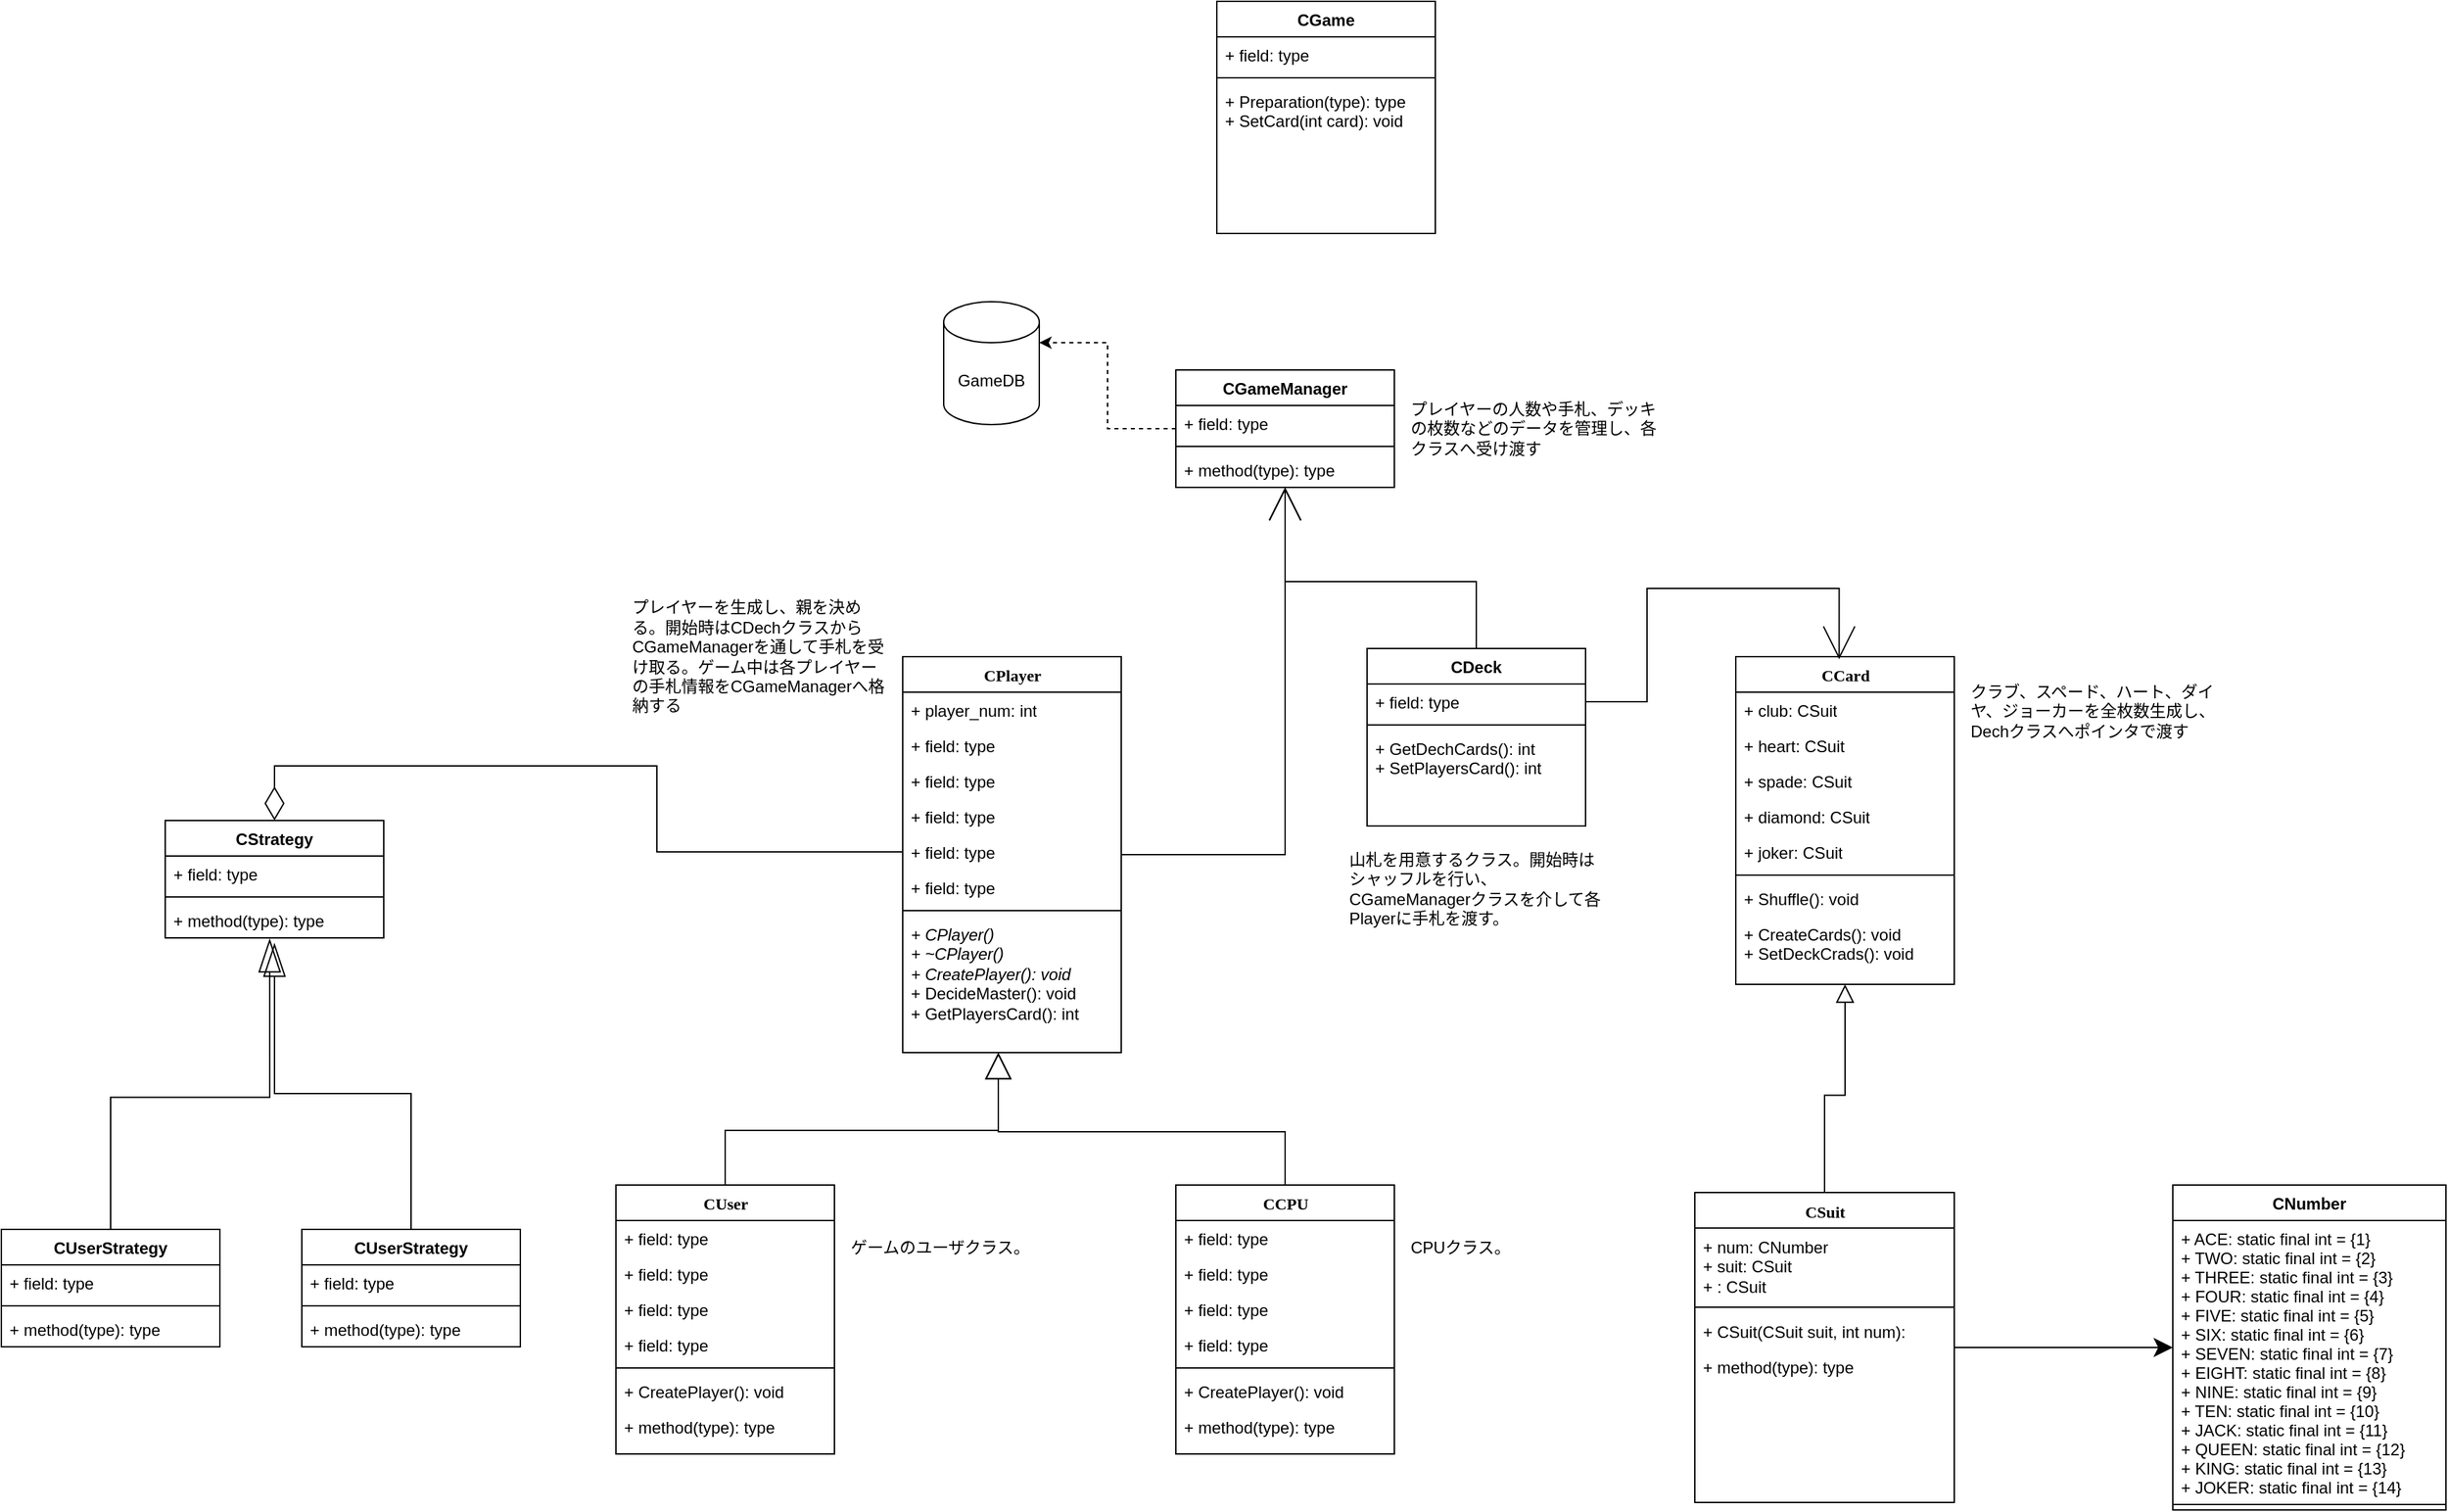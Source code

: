 <mxfile version="14.4.3" type="github">
  <diagram name="AllClass" id="9f46799a-70d6-7492-0946-bef42562c5a5">
    <mxGraphModel dx="1730" dy="913" grid="1" gridSize="10" guides="1" tooltips="1" connect="1" arrows="1" fold="1" page="1" pageScale="1" pageWidth="1100" pageHeight="850" background="#ffffff" math="0" shadow="0">
      <root>
        <mxCell id="0" />
        <mxCell id="1" parent="0" />
        <mxCell id="78961159f06e98e8-17" value="CCard&lt;br&gt;" style="swimlane;html=1;fontStyle=1;align=center;verticalAlign=top;childLayout=stackLayout;horizontal=1;startSize=26;horizontalStack=0;resizeParent=1;resizeLast=0;collapsible=1;marginBottom=0;swimlaneFillColor=#ffffff;rounded=0;shadow=0;comic=0;labelBackgroundColor=none;strokeWidth=1;fillColor=none;fontFamily=Verdana;fontSize=12" parent="1" vertex="1">
          <mxGeometry x="1290" y="810" width="160" height="240" as="geometry" />
        </mxCell>
        <mxCell id="78961159f06e98e8-21" value="+ club: CSuit" style="text;html=1;strokeColor=none;fillColor=none;align=left;verticalAlign=top;spacingLeft=4;spacingRight=4;whiteSpace=wrap;overflow=hidden;rotatable=0;points=[[0,0.5],[1,0.5]];portConstraint=eastwest;" parent="78961159f06e98e8-17" vertex="1">
          <mxGeometry y="26" width="160" height="26" as="geometry" />
        </mxCell>
        <mxCell id="78961159f06e98e8-23" value="+ heart: CSuit" style="text;html=1;strokeColor=none;fillColor=none;align=left;verticalAlign=top;spacingLeft=4;spacingRight=4;whiteSpace=wrap;overflow=hidden;rotatable=0;points=[[0,0.5],[1,0.5]];portConstraint=eastwest;" parent="78961159f06e98e8-17" vertex="1">
          <mxGeometry y="52" width="160" height="26" as="geometry" />
        </mxCell>
        <mxCell id="78961159f06e98e8-25" value="+ spade: CSuit" style="text;html=1;align=left;verticalAlign=top;spacingLeft=4;spacingRight=4;whiteSpace=wrap;overflow=hidden;rotatable=0;points=[[0,0.5],[1,0.5]];portConstraint=eastwest;" parent="78961159f06e98e8-17" vertex="1">
          <mxGeometry y="78" width="160" height="26" as="geometry" />
        </mxCell>
        <mxCell id="78961159f06e98e8-26" value="+ diamond: CSuit" style="text;html=1;strokeColor=none;fillColor=none;align=left;verticalAlign=top;spacingLeft=4;spacingRight=4;whiteSpace=wrap;overflow=hidden;rotatable=0;points=[[0,0.5],[1,0.5]];portConstraint=eastwest;" parent="78961159f06e98e8-17" vertex="1">
          <mxGeometry y="104" width="160" height="26" as="geometry" />
        </mxCell>
        <mxCell id="78961159f06e98e8-24" value="+ joker: CSuit" style="text;html=1;strokeColor=none;fillColor=none;align=left;verticalAlign=top;spacingLeft=4;spacingRight=4;whiteSpace=wrap;overflow=hidden;rotatable=0;points=[[0,0.5],[1,0.5]];portConstraint=eastwest;" parent="78961159f06e98e8-17" vertex="1">
          <mxGeometry y="130" width="160" height="26" as="geometry" />
        </mxCell>
        <mxCell id="78961159f06e98e8-19" value="" style="line;html=1;strokeWidth=1;fillColor=none;align=left;verticalAlign=middle;spacingTop=-1;spacingLeft=3;spacingRight=3;rotatable=0;labelPosition=right;points=[];portConstraint=eastwest;" parent="78961159f06e98e8-17" vertex="1">
          <mxGeometry y="156" width="160" height="8" as="geometry" />
        </mxCell>
        <mxCell id="78961159f06e98e8-20" value="+ Shuffle(): void" style="text;html=1;strokeColor=none;fillColor=none;align=left;verticalAlign=top;spacingLeft=4;spacingRight=4;whiteSpace=wrap;overflow=hidden;rotatable=0;points=[[0,0.5],[1,0.5]];portConstraint=eastwest;" parent="78961159f06e98e8-17" vertex="1">
          <mxGeometry y="164" width="160" height="26" as="geometry" />
        </mxCell>
        <mxCell id="78961159f06e98e8-27" value="+ CreateCards(): void&lt;br&gt;+ SetDeckCrads(): void" style="text;html=1;strokeColor=none;fillColor=none;align=left;verticalAlign=top;spacingLeft=4;spacingRight=4;whiteSpace=wrap;overflow=hidden;rotatable=0;points=[[0,0.5],[1,0.5]];portConstraint=eastwest;" parent="78961159f06e98e8-17" vertex="1">
          <mxGeometry y="190" width="160" height="50" as="geometry" />
        </mxCell>
        <mxCell id="YZW-pmqwPAGDs8jMOxuk-102" style="edgeStyle=orthogonalEdgeStyle;rounded=0;orthogonalLoop=1;jettySize=auto;html=1;startSize=6;endArrow=open;endFill=0;endSize=22;strokeWidth=1;" parent="1" source="78961159f06e98e8-30" target="YZW-pmqwPAGDs8jMOxuk-97" edge="1">
          <mxGeometry relative="1" as="geometry" />
        </mxCell>
        <mxCell id="78961159f06e98e8-30" value="CPlayer" style="swimlane;html=1;fontStyle=1;align=center;verticalAlign=top;childLayout=stackLayout;horizontal=1;startSize=26;horizontalStack=0;resizeParent=1;resizeLast=0;collapsible=1;marginBottom=0;swimlaneFillColor=#ffffff;rounded=0;shadow=0;comic=0;labelBackgroundColor=none;strokeWidth=1;fillColor=none;fontFamily=Verdana;fontSize=12" parent="1" vertex="1">
          <mxGeometry x="680" y="810" width="160" height="290" as="geometry" />
        </mxCell>
        <mxCell id="78961159f06e98e8-31" value="+ player_num: int" style="text;html=1;strokeColor=none;fillColor=none;align=left;verticalAlign=top;spacingLeft=4;spacingRight=4;whiteSpace=wrap;overflow=hidden;rotatable=0;points=[[0,0.5],[1,0.5]];portConstraint=eastwest;" parent="78961159f06e98e8-30" vertex="1">
          <mxGeometry y="26" width="160" height="26" as="geometry" />
        </mxCell>
        <mxCell id="78961159f06e98e8-32" value="+ field: type" style="text;html=1;strokeColor=none;fillColor=none;align=left;verticalAlign=top;spacingLeft=4;spacingRight=4;whiteSpace=wrap;overflow=hidden;rotatable=0;points=[[0,0.5],[1,0.5]];portConstraint=eastwest;" parent="78961159f06e98e8-30" vertex="1">
          <mxGeometry y="52" width="160" height="26" as="geometry" />
        </mxCell>
        <mxCell id="78961159f06e98e8-33" value="+ field: type" style="text;html=1;strokeColor=none;fillColor=none;align=left;verticalAlign=top;spacingLeft=4;spacingRight=4;whiteSpace=wrap;overflow=hidden;rotatable=0;points=[[0,0.5],[1,0.5]];portConstraint=eastwest;" parent="78961159f06e98e8-30" vertex="1">
          <mxGeometry y="78" width="160" height="26" as="geometry" />
        </mxCell>
        <mxCell id="78961159f06e98e8-34" value="+ field: type" style="text;html=1;strokeColor=none;fillColor=none;align=left;verticalAlign=top;spacingLeft=4;spacingRight=4;whiteSpace=wrap;overflow=hidden;rotatable=0;points=[[0,0.5],[1,0.5]];portConstraint=eastwest;" parent="78961159f06e98e8-30" vertex="1">
          <mxGeometry y="104" width="160" height="26" as="geometry" />
        </mxCell>
        <mxCell id="78961159f06e98e8-36" value="+ field: type" style="text;html=1;strokeColor=none;fillColor=none;align=left;verticalAlign=top;spacingLeft=4;spacingRight=4;whiteSpace=wrap;overflow=hidden;rotatable=0;points=[[0,0.5],[1,0.5]];portConstraint=eastwest;" parent="78961159f06e98e8-30" vertex="1">
          <mxGeometry y="130" width="160" height="26" as="geometry" />
        </mxCell>
        <mxCell id="78961159f06e98e8-37" value="+ field: type" style="text;html=1;strokeColor=none;fillColor=none;align=left;verticalAlign=top;spacingLeft=4;spacingRight=4;whiteSpace=wrap;overflow=hidden;rotatable=0;points=[[0,0.5],[1,0.5]];portConstraint=eastwest;" parent="78961159f06e98e8-30" vertex="1">
          <mxGeometry y="156" width="160" height="26" as="geometry" />
        </mxCell>
        <mxCell id="78961159f06e98e8-38" value="" style="line;html=1;strokeWidth=1;fillColor=none;align=left;verticalAlign=middle;spacingTop=-1;spacingLeft=3;spacingRight=3;rotatable=0;labelPosition=right;points=[];portConstraint=eastwest;" parent="78961159f06e98e8-30" vertex="1">
          <mxGeometry y="182" width="160" height="8" as="geometry" />
        </mxCell>
        <mxCell id="78961159f06e98e8-42" value="&lt;span style=&quot;font-style: italic&quot;&gt;+ CPlayer()&lt;/span&gt;&lt;span style=&quot;font-style: italic&quot;&gt;&lt;br&gt;+ ~CPlayer()&lt;/span&gt;&lt;span style=&quot;font-style: italic&quot;&gt;&lt;br&gt;+ CreatePlayer(): void&lt;br&gt;&lt;/span&gt;+ DecideMaster(): void&lt;br&gt;+ GetPlayersCard(): int&lt;span style=&quot;font-style: italic&quot;&gt;&lt;br&gt;&lt;/span&gt;" style="text;html=1;strokeColor=none;fillColor=none;align=left;verticalAlign=top;spacingLeft=4;spacingRight=4;whiteSpace=wrap;overflow=hidden;rotatable=0;points=[[0,0.5],[1,0.5]];portConstraint=eastwest;" parent="78961159f06e98e8-30" vertex="1">
          <mxGeometry y="190" width="160" height="100" as="geometry" />
        </mxCell>
        <mxCell id="ux7T3qFOxHRfZieDarxS-9" style="edgeStyle=orthogonalEdgeStyle;rounded=0;orthogonalLoop=1;jettySize=auto;html=1;endArrow=block;endFill=0;strokeWidth=1;endSize=17;exitX=0.5;exitY=0;exitDx=0;exitDy=0;" parent="1" source="78961159f06e98e8-43" target="78961159f06e98e8-30" edge="1">
          <mxGeometry relative="1" as="geometry">
            <mxPoint x="750" y="1117" as="targetPoint" />
            <Array as="points">
              <mxPoint x="550" y="1157" />
              <mxPoint x="750" y="1157" />
            </Array>
          </mxGeometry>
        </mxCell>
        <mxCell id="78961159f06e98e8-43" value="CUser" style="swimlane;html=1;fontStyle=1;align=center;verticalAlign=top;childLayout=stackLayout;horizontal=1;startSize=26;horizontalStack=0;resizeParent=1;resizeLast=0;collapsible=1;marginBottom=0;swimlaneFillColor=#ffffff;rounded=0;shadow=0;comic=0;labelBackgroundColor=none;strokeWidth=1;fillColor=none;fontFamily=Verdana;fontSize=12" parent="1" vertex="1">
          <mxGeometry x="470" y="1197" width="160" height="197" as="geometry" />
        </mxCell>
        <mxCell id="78961159f06e98e8-44" value="+ field: type" style="text;html=1;strokeColor=none;fillColor=none;align=left;verticalAlign=top;spacingLeft=4;spacingRight=4;whiteSpace=wrap;overflow=hidden;rotatable=0;points=[[0,0.5],[1,0.5]];portConstraint=eastwest;" parent="78961159f06e98e8-43" vertex="1">
          <mxGeometry y="26" width="160" height="26" as="geometry" />
        </mxCell>
        <mxCell id="78961159f06e98e8-45" value="+ field: type" style="text;html=1;strokeColor=none;fillColor=none;align=left;verticalAlign=top;spacingLeft=4;spacingRight=4;whiteSpace=wrap;overflow=hidden;rotatable=0;points=[[0,0.5],[1,0.5]];portConstraint=eastwest;" parent="78961159f06e98e8-43" vertex="1">
          <mxGeometry y="52" width="160" height="26" as="geometry" />
        </mxCell>
        <mxCell id="78961159f06e98e8-49" value="+ field: type" style="text;html=1;strokeColor=none;fillColor=none;align=left;verticalAlign=top;spacingLeft=4;spacingRight=4;whiteSpace=wrap;overflow=hidden;rotatable=0;points=[[0,0.5],[1,0.5]];portConstraint=eastwest;" parent="78961159f06e98e8-43" vertex="1">
          <mxGeometry y="78" width="160" height="26" as="geometry" />
        </mxCell>
        <mxCell id="78961159f06e98e8-50" value="+ field: type" style="text;html=1;strokeColor=none;fillColor=none;align=left;verticalAlign=top;spacingLeft=4;spacingRight=4;whiteSpace=wrap;overflow=hidden;rotatable=0;points=[[0,0.5],[1,0.5]];portConstraint=eastwest;" parent="78961159f06e98e8-43" vertex="1">
          <mxGeometry y="104" width="160" height="26" as="geometry" />
        </mxCell>
        <mxCell id="78961159f06e98e8-51" value="" style="line;html=1;strokeWidth=1;fillColor=none;align=left;verticalAlign=middle;spacingTop=-1;spacingLeft=3;spacingRight=3;rotatable=0;labelPosition=right;points=[];portConstraint=eastwest;" parent="78961159f06e98e8-43" vertex="1">
          <mxGeometry y="130" width="160" height="8" as="geometry" />
        </mxCell>
        <mxCell id="78961159f06e98e8-52" value="+ CreatePlayer(): void" style="text;html=1;strokeColor=none;fillColor=none;align=left;verticalAlign=top;spacingLeft=4;spacingRight=4;whiteSpace=wrap;overflow=hidden;rotatable=0;points=[[0,0.5],[1,0.5]];portConstraint=eastwest;" parent="78961159f06e98e8-43" vertex="1">
          <mxGeometry y="138" width="160" height="26" as="geometry" />
        </mxCell>
        <mxCell id="78961159f06e98e8-53" value="+ method(type): type" style="text;html=1;strokeColor=none;fillColor=none;align=left;verticalAlign=top;spacingLeft=4;spacingRight=4;whiteSpace=wrap;overflow=hidden;rotatable=0;points=[[0,0.5],[1,0.5]];portConstraint=eastwest;" parent="78961159f06e98e8-43" vertex="1">
          <mxGeometry y="164" width="160" height="26" as="geometry" />
        </mxCell>
        <mxCell id="ux7T3qFOxHRfZieDarxS-10" style="edgeStyle=orthogonalEdgeStyle;rounded=0;orthogonalLoop=1;jettySize=auto;html=1;endArrow=block;endFill=0;endSize=17;strokeWidth=1;exitX=0.5;exitY=0;exitDx=0;exitDy=0;" parent="1" source="ux7T3qFOxHRfZieDarxS-1" target="78961159f06e98e8-30" edge="1">
          <mxGeometry relative="1" as="geometry">
            <mxPoint x="750" y="1107" as="targetPoint" />
            <Array as="points">
              <mxPoint x="960" y="1158" />
              <mxPoint x="750" y="1158" />
            </Array>
          </mxGeometry>
        </mxCell>
        <mxCell id="ux7T3qFOxHRfZieDarxS-1" value="CCPU" style="swimlane;html=1;fontStyle=1;align=center;verticalAlign=top;childLayout=stackLayout;horizontal=1;startSize=26;horizontalStack=0;resizeParent=1;resizeLast=0;collapsible=1;marginBottom=0;swimlaneFillColor=#ffffff;rounded=0;shadow=0;comic=0;labelBackgroundColor=none;strokeWidth=1;fillColor=none;fontFamily=Verdana;fontSize=12" parent="1" vertex="1">
          <mxGeometry x="880" y="1197" width="160" height="197" as="geometry" />
        </mxCell>
        <mxCell id="ux7T3qFOxHRfZieDarxS-2" value="+ field: type" style="text;html=1;strokeColor=none;fillColor=none;align=left;verticalAlign=top;spacingLeft=4;spacingRight=4;whiteSpace=wrap;overflow=hidden;rotatable=0;points=[[0,0.5],[1,0.5]];portConstraint=eastwest;" parent="ux7T3qFOxHRfZieDarxS-1" vertex="1">
          <mxGeometry y="26" width="160" height="26" as="geometry" />
        </mxCell>
        <mxCell id="ux7T3qFOxHRfZieDarxS-3" value="+ field: type" style="text;html=1;strokeColor=none;fillColor=none;align=left;verticalAlign=top;spacingLeft=4;spacingRight=4;whiteSpace=wrap;overflow=hidden;rotatable=0;points=[[0,0.5],[1,0.5]];portConstraint=eastwest;" parent="ux7T3qFOxHRfZieDarxS-1" vertex="1">
          <mxGeometry y="52" width="160" height="26" as="geometry" />
        </mxCell>
        <mxCell id="ux7T3qFOxHRfZieDarxS-4" value="+ field: type" style="text;html=1;strokeColor=none;fillColor=none;align=left;verticalAlign=top;spacingLeft=4;spacingRight=4;whiteSpace=wrap;overflow=hidden;rotatable=0;points=[[0,0.5],[1,0.5]];portConstraint=eastwest;" parent="ux7T3qFOxHRfZieDarxS-1" vertex="1">
          <mxGeometry y="78" width="160" height="26" as="geometry" />
        </mxCell>
        <mxCell id="ux7T3qFOxHRfZieDarxS-5" value="+ field: type" style="text;html=1;strokeColor=none;fillColor=none;align=left;verticalAlign=top;spacingLeft=4;spacingRight=4;whiteSpace=wrap;overflow=hidden;rotatable=0;points=[[0,0.5],[1,0.5]];portConstraint=eastwest;" parent="ux7T3qFOxHRfZieDarxS-1" vertex="1">
          <mxGeometry y="104" width="160" height="26" as="geometry" />
        </mxCell>
        <mxCell id="ux7T3qFOxHRfZieDarxS-6" value="" style="line;html=1;strokeWidth=1;fillColor=none;align=left;verticalAlign=middle;spacingTop=-1;spacingLeft=3;spacingRight=3;rotatable=0;labelPosition=right;points=[];portConstraint=eastwest;" parent="ux7T3qFOxHRfZieDarxS-1" vertex="1">
          <mxGeometry y="130" width="160" height="8" as="geometry" />
        </mxCell>
        <mxCell id="ux7T3qFOxHRfZieDarxS-7" value="+ CreatePlayer(): void" style="text;html=1;strokeColor=none;fillColor=none;align=left;verticalAlign=top;spacingLeft=4;spacingRight=4;whiteSpace=wrap;overflow=hidden;rotatable=0;points=[[0,0.5],[1,0.5]];portConstraint=eastwest;" parent="ux7T3qFOxHRfZieDarxS-1" vertex="1">
          <mxGeometry y="138" width="160" height="26" as="geometry" />
        </mxCell>
        <mxCell id="ux7T3qFOxHRfZieDarxS-8" value="+ method(type): type" style="text;html=1;strokeColor=none;fillColor=none;align=left;verticalAlign=top;spacingLeft=4;spacingRight=4;whiteSpace=wrap;overflow=hidden;rotatable=0;points=[[0,0.5],[1,0.5]];portConstraint=eastwest;" parent="ux7T3qFOxHRfZieDarxS-1" vertex="1">
          <mxGeometry y="164" width="160" height="26" as="geometry" />
        </mxCell>
        <mxCell id="YZW-pmqwPAGDs8jMOxuk-43" style="edgeStyle=orthogonalEdgeStyle;rounded=0;orthogonalLoop=1;jettySize=auto;html=1;endArrow=block;endFill=0;endSize=11;" parent="1" source="YhplNXW1-wMgVkpLUbez-1" target="78961159f06e98e8-17" edge="1">
          <mxGeometry relative="1" as="geometry" />
        </mxCell>
        <mxCell id="YZW-pmqwPAGDs8jMOxuk-48" style="edgeStyle=orthogonalEdgeStyle;rounded=0;orthogonalLoop=1;jettySize=auto;html=1;exitX=1;exitY=0.5;exitDx=0;exitDy=0;endArrow=classic;endFill=1;endSize=11;" parent="1" source="YhplNXW1-wMgVkpLUbez-1" target="YZW-pmqwPAGDs8jMOxuk-44" edge="1">
          <mxGeometry relative="1" as="geometry" />
        </mxCell>
        <mxCell id="YhplNXW1-wMgVkpLUbez-1" value="CSuit" style="swimlane;html=1;fontStyle=1;align=center;verticalAlign=top;childLayout=stackLayout;horizontal=1;startSize=26;horizontalStack=0;resizeParent=1;resizeLast=0;collapsible=1;marginBottom=0;swimlaneFillColor=#ffffff;rounded=0;shadow=0;comic=0;labelBackgroundColor=none;strokeWidth=1;fillColor=none;fontFamily=Verdana;fontSize=12" parent="1" vertex="1">
          <mxGeometry x="1260" y="1202.5" width="190" height="227" as="geometry" />
        </mxCell>
        <mxCell id="YhplNXW1-wMgVkpLUbez-2" value="+ num: CNumber&lt;br&gt;+ suit: CSuit&lt;br&gt;+ : CSuit&lt;br&gt;" style="text;html=1;strokeColor=none;fillColor=none;align=left;verticalAlign=top;spacingLeft=4;spacingRight=4;whiteSpace=wrap;overflow=hidden;rotatable=0;points=[[0,0.5],[1,0.5]];portConstraint=eastwest;" parent="YhplNXW1-wMgVkpLUbez-1" vertex="1">
          <mxGeometry y="26" width="190" height="54" as="geometry" />
        </mxCell>
        <mxCell id="YhplNXW1-wMgVkpLUbez-7" value="" style="line;html=1;strokeWidth=1;fillColor=none;align=left;verticalAlign=middle;spacingTop=-1;spacingLeft=3;spacingRight=3;rotatable=0;labelPosition=right;points=[];portConstraint=eastwest;" parent="YhplNXW1-wMgVkpLUbez-1" vertex="1">
          <mxGeometry y="80" width="190" height="8" as="geometry" />
        </mxCell>
        <mxCell id="YhplNXW1-wMgVkpLUbez-8" value="+ CSuit(CSuit suit, int num):&amp;nbsp;" style="text;html=1;strokeColor=none;fillColor=none;align=left;verticalAlign=top;spacingLeft=4;spacingRight=4;whiteSpace=wrap;overflow=hidden;rotatable=0;points=[[0,0.5],[1,0.5]];portConstraint=eastwest;" parent="YhplNXW1-wMgVkpLUbez-1" vertex="1">
          <mxGeometry y="88" width="190" height="26" as="geometry" />
        </mxCell>
        <mxCell id="YhplNXW1-wMgVkpLUbez-9" value="+ method(type): type" style="text;html=1;strokeColor=none;fillColor=none;align=left;verticalAlign=top;spacingLeft=4;spacingRight=4;whiteSpace=wrap;overflow=hidden;rotatable=0;points=[[0,0.5],[1,0.5]];portConstraint=eastwest;" parent="YhplNXW1-wMgVkpLUbez-1" vertex="1">
          <mxGeometry y="114" width="190" height="26" as="geometry" />
        </mxCell>
        <mxCell id="YZW-pmqwPAGDs8jMOxuk-44" value="CNumber" style="swimlane;fontStyle=1;align=center;verticalAlign=top;childLayout=stackLayout;horizontal=1;startSize=26;horizontalStack=0;resizeParent=1;resizeParentMax=0;resizeLast=0;collapsible=1;marginBottom=0;" parent="1" vertex="1">
          <mxGeometry x="1610" y="1197" width="200" height="238" as="geometry">
            <mxRectangle x="1350" y="160" width="90" height="26" as="alternateBounds" />
          </mxGeometry>
        </mxCell>
        <mxCell id="YZW-pmqwPAGDs8jMOxuk-45" value="+ ACE: static final int = {1}&#xa;+ TWO: static final int = {2}&#xa;+ THREE: static final int = {3}&#xa;+ FOUR: static final int = {4}&#xa;+ FIVE: static final int = {5}&#xa;+ SIX: static final int = {6}&#xa;+ SEVEN: static final int = {7}&#xa;+ EIGHT: static final int = {8}&#xa;+ NINE: static final int = {9}&#xa;+ TEN: static final int = {10}&#xa;+ JACK: static final int = {11}&#xa;+ QUEEN: static final int = {12}&#xa;+ KING: static final int = {13}&#xa;+ JOKER: static final int = {14}" style="text;strokeColor=none;fillColor=none;align=left;verticalAlign=top;spacingLeft=4;spacingRight=4;overflow=hidden;rotatable=0;points=[[0,0.5],[1,0.5]];portConstraint=eastwest;" parent="YZW-pmqwPAGDs8jMOxuk-44" vertex="1">
          <mxGeometry y="26" width="200" height="204" as="geometry" />
        </mxCell>
        <mxCell id="YZW-pmqwPAGDs8jMOxuk-46" value="" style="line;strokeWidth=1;fillColor=none;align=left;verticalAlign=middle;spacingTop=-1;spacingLeft=3;spacingRight=3;rotatable=0;labelPosition=right;points=[];portConstraint=eastwest;" parent="YZW-pmqwPAGDs8jMOxuk-44" vertex="1">
          <mxGeometry y="230" width="200" height="8" as="geometry" />
        </mxCell>
        <mxCell id="YZW-pmqwPAGDs8jMOxuk-62" value="CGame" style="swimlane;fontStyle=1;align=center;verticalAlign=top;childLayout=stackLayout;horizontal=1;startSize=26;horizontalStack=0;resizeParent=1;resizeParentMax=0;resizeLast=0;collapsible=1;marginBottom=0;" parent="1" vertex="1">
          <mxGeometry x="910" y="330" width="160" height="170" as="geometry" />
        </mxCell>
        <mxCell id="YZW-pmqwPAGDs8jMOxuk-63" value="+ field: type" style="text;strokeColor=none;fillColor=none;align=left;verticalAlign=top;spacingLeft=4;spacingRight=4;overflow=hidden;rotatable=0;points=[[0,0.5],[1,0.5]];portConstraint=eastwest;" parent="YZW-pmqwPAGDs8jMOxuk-62" vertex="1">
          <mxGeometry y="26" width="160" height="26" as="geometry" />
        </mxCell>
        <mxCell id="YZW-pmqwPAGDs8jMOxuk-64" value="" style="line;strokeWidth=1;fillColor=none;align=left;verticalAlign=middle;spacingTop=-1;spacingLeft=3;spacingRight=3;rotatable=0;labelPosition=right;points=[];portConstraint=eastwest;" parent="YZW-pmqwPAGDs8jMOxuk-62" vertex="1">
          <mxGeometry y="52" width="160" height="8" as="geometry" />
        </mxCell>
        <mxCell id="YZW-pmqwPAGDs8jMOxuk-65" value="+ Preparation(type): type&#xa;+ SetCard(int card): void&#xa;" style="text;strokeColor=none;fillColor=none;align=left;verticalAlign=top;spacingLeft=4;spacingRight=4;overflow=hidden;rotatable=0;points=[[0,0.5],[1,0.5]];portConstraint=eastwest;" parent="YZW-pmqwPAGDs8jMOxuk-62" vertex="1">
          <mxGeometry y="60" width="160" height="110" as="geometry" />
        </mxCell>
        <mxCell id="YZW-pmqwPAGDs8jMOxuk-70" value="CStrategy" style="swimlane;fontStyle=1;align=center;verticalAlign=top;childLayout=stackLayout;horizontal=1;startSize=26;horizontalStack=0;resizeParent=1;resizeParentMax=0;resizeLast=0;collapsible=1;marginBottom=0;" parent="1" vertex="1">
          <mxGeometry x="140" y="930" width="160" height="86" as="geometry" />
        </mxCell>
        <mxCell id="YZW-pmqwPAGDs8jMOxuk-71" value="+ field: type" style="text;strokeColor=none;fillColor=none;align=left;verticalAlign=top;spacingLeft=4;spacingRight=4;overflow=hidden;rotatable=0;points=[[0,0.5],[1,0.5]];portConstraint=eastwest;" parent="YZW-pmqwPAGDs8jMOxuk-70" vertex="1">
          <mxGeometry y="26" width="160" height="26" as="geometry" />
        </mxCell>
        <mxCell id="YZW-pmqwPAGDs8jMOxuk-72" value="" style="line;strokeWidth=1;fillColor=none;align=left;verticalAlign=middle;spacingTop=-1;spacingLeft=3;spacingRight=3;rotatable=0;labelPosition=right;points=[];portConstraint=eastwest;" parent="YZW-pmqwPAGDs8jMOxuk-70" vertex="1">
          <mxGeometry y="52" width="160" height="8" as="geometry" />
        </mxCell>
        <mxCell id="YZW-pmqwPAGDs8jMOxuk-73" value="+ method(type): type" style="text;strokeColor=none;fillColor=none;align=left;verticalAlign=top;spacingLeft=4;spacingRight=4;overflow=hidden;rotatable=0;points=[[0,0.5],[1,0.5]];portConstraint=eastwest;" parent="YZW-pmqwPAGDs8jMOxuk-70" vertex="1">
          <mxGeometry y="60" width="160" height="26" as="geometry" />
        </mxCell>
        <mxCell id="YZW-pmqwPAGDs8jMOxuk-87" style="edgeStyle=orthogonalEdgeStyle;rounded=0;orthogonalLoop=1;jettySize=auto;html=1;entryX=0.478;entryY=1.027;entryDx=0;entryDy=0;entryPerimeter=0;startSize=6;endArrow=blockThin;endFill=0;endSize=22;strokeWidth=1;" parent="1" source="YZW-pmqwPAGDs8jMOxuk-74" target="YZW-pmqwPAGDs8jMOxuk-73" edge="1">
          <mxGeometry relative="1" as="geometry" />
        </mxCell>
        <mxCell id="YZW-pmqwPAGDs8jMOxuk-74" value="CUserStrategy" style="swimlane;fontStyle=1;align=center;verticalAlign=top;childLayout=stackLayout;horizontal=1;startSize=26;horizontalStack=0;resizeParent=1;resizeParentMax=0;resizeLast=0;collapsible=1;marginBottom=0;" parent="1" vertex="1">
          <mxGeometry x="20" y="1229.5" width="160" height="86" as="geometry" />
        </mxCell>
        <mxCell id="YZW-pmqwPAGDs8jMOxuk-75" value="+ field: type" style="text;strokeColor=none;fillColor=none;align=left;verticalAlign=top;spacingLeft=4;spacingRight=4;overflow=hidden;rotatable=0;points=[[0,0.5],[1,0.5]];portConstraint=eastwest;" parent="YZW-pmqwPAGDs8jMOxuk-74" vertex="1">
          <mxGeometry y="26" width="160" height="26" as="geometry" />
        </mxCell>
        <mxCell id="YZW-pmqwPAGDs8jMOxuk-76" value="" style="line;strokeWidth=1;fillColor=none;align=left;verticalAlign=middle;spacingTop=-1;spacingLeft=3;spacingRight=3;rotatable=0;labelPosition=right;points=[];portConstraint=eastwest;" parent="YZW-pmqwPAGDs8jMOxuk-74" vertex="1">
          <mxGeometry y="52" width="160" height="8" as="geometry" />
        </mxCell>
        <mxCell id="YZW-pmqwPAGDs8jMOxuk-77" value="+ method(type): type" style="text;strokeColor=none;fillColor=none;align=left;verticalAlign=top;spacingLeft=4;spacingRight=4;overflow=hidden;rotatable=0;points=[[0,0.5],[1,0.5]];portConstraint=eastwest;" parent="YZW-pmqwPAGDs8jMOxuk-74" vertex="1">
          <mxGeometry y="60" width="160" height="26" as="geometry" />
        </mxCell>
        <mxCell id="YZW-pmqwPAGDs8jMOxuk-89" style="edgeStyle=orthogonalEdgeStyle;rounded=0;orthogonalLoop=1;jettySize=auto;html=1;startSize=6;endArrow=blockThin;endFill=0;endSize=22;strokeWidth=1;" parent="1" source="YZW-pmqwPAGDs8jMOxuk-78" edge="1">
          <mxGeometry relative="1" as="geometry">
            <mxPoint x="220" y="1020" as="targetPoint" />
            <Array as="points">
              <mxPoint x="320" y="1130" />
              <mxPoint x="220" y="1130" />
            </Array>
          </mxGeometry>
        </mxCell>
        <mxCell id="YZW-pmqwPAGDs8jMOxuk-78" value="CUserStrategy" style="swimlane;fontStyle=1;align=center;verticalAlign=top;childLayout=stackLayout;horizontal=1;startSize=26;horizontalStack=0;resizeParent=1;resizeParentMax=0;resizeLast=0;collapsible=1;marginBottom=0;" parent="1" vertex="1">
          <mxGeometry x="240" y="1229.5" width="160" height="86" as="geometry" />
        </mxCell>
        <mxCell id="YZW-pmqwPAGDs8jMOxuk-79" value="+ field: type" style="text;strokeColor=none;fillColor=none;align=left;verticalAlign=top;spacingLeft=4;spacingRight=4;overflow=hidden;rotatable=0;points=[[0,0.5],[1,0.5]];portConstraint=eastwest;" parent="YZW-pmqwPAGDs8jMOxuk-78" vertex="1">
          <mxGeometry y="26" width="160" height="26" as="geometry" />
        </mxCell>
        <mxCell id="YZW-pmqwPAGDs8jMOxuk-80" value="" style="line;strokeWidth=1;fillColor=none;align=left;verticalAlign=middle;spacingTop=-1;spacingLeft=3;spacingRight=3;rotatable=0;labelPosition=right;points=[];portConstraint=eastwest;" parent="YZW-pmqwPAGDs8jMOxuk-78" vertex="1">
          <mxGeometry y="52" width="160" height="8" as="geometry" />
        </mxCell>
        <mxCell id="YZW-pmqwPAGDs8jMOxuk-81" value="+ method(type): type" style="text;strokeColor=none;fillColor=none;align=left;verticalAlign=top;spacingLeft=4;spacingRight=4;overflow=hidden;rotatable=0;points=[[0,0.5],[1,0.5]];portConstraint=eastwest;" parent="YZW-pmqwPAGDs8jMOxuk-78" vertex="1">
          <mxGeometry y="60" width="160" height="26" as="geometry" />
        </mxCell>
        <mxCell id="YZW-pmqwPAGDs8jMOxuk-85" style="edgeStyle=orthogonalEdgeStyle;rounded=0;orthogonalLoop=1;jettySize=auto;html=1;exitX=0;exitY=0.5;exitDx=0;exitDy=0;entryX=0.5;entryY=0;entryDx=0;entryDy=0;startSize=6;endArrow=diamondThin;endFill=0;endSize=22;strokeWidth=1;" parent="1" source="78961159f06e98e8-36" target="YZW-pmqwPAGDs8jMOxuk-70" edge="1">
          <mxGeometry relative="1" as="geometry" />
        </mxCell>
        <mxCell id="YZW-pmqwPAGDs8jMOxuk-103" style="edgeStyle=orthogonalEdgeStyle;rounded=0;orthogonalLoop=1;jettySize=auto;html=1;startSize=6;endArrow=open;endFill=0;endSize=22;strokeWidth=1;" parent="1" source="YZW-pmqwPAGDs8jMOxuk-91" target="YZW-pmqwPAGDs8jMOxuk-97" edge="1">
          <mxGeometry relative="1" as="geometry" />
        </mxCell>
        <mxCell id="YZW-pmqwPAGDs8jMOxuk-91" value="CDeck" style="swimlane;fontStyle=1;align=center;verticalAlign=top;childLayout=stackLayout;horizontal=1;startSize=26;horizontalStack=0;resizeParent=1;resizeParentMax=0;resizeLast=0;collapsible=1;marginBottom=0;" parent="1" vertex="1">
          <mxGeometry x="1020" y="804" width="160" height="130" as="geometry" />
        </mxCell>
        <mxCell id="YZW-pmqwPAGDs8jMOxuk-92" value="+ field: type" style="text;strokeColor=none;fillColor=none;align=left;verticalAlign=top;spacingLeft=4;spacingRight=4;overflow=hidden;rotatable=0;points=[[0,0.5],[1,0.5]];portConstraint=eastwest;" parent="YZW-pmqwPAGDs8jMOxuk-91" vertex="1">
          <mxGeometry y="26" width="160" height="26" as="geometry" />
        </mxCell>
        <mxCell id="YZW-pmqwPAGDs8jMOxuk-93" value="" style="line;strokeWidth=1;fillColor=none;align=left;verticalAlign=middle;spacingTop=-1;spacingLeft=3;spacingRight=3;rotatable=0;labelPosition=right;points=[];portConstraint=eastwest;" parent="YZW-pmqwPAGDs8jMOxuk-91" vertex="1">
          <mxGeometry y="52" width="160" height="8" as="geometry" />
        </mxCell>
        <mxCell id="YZW-pmqwPAGDs8jMOxuk-94" value="+ GetDechCards(): int&#xa;+ SetPlayersCard(): int" style="text;strokeColor=none;fillColor=none;align=left;verticalAlign=top;spacingLeft=4;spacingRight=4;overflow=hidden;rotatable=0;points=[[0,0.5],[1,0.5]];portConstraint=eastwest;" parent="YZW-pmqwPAGDs8jMOxuk-91" vertex="1">
          <mxGeometry y="60" width="160" height="70" as="geometry" />
        </mxCell>
        <mxCell id="YZW-pmqwPAGDs8jMOxuk-96" style="edgeStyle=orthogonalEdgeStyle;rounded=0;orthogonalLoop=1;jettySize=auto;html=1;startSize=6;endArrow=open;endFill=0;endSize=22;strokeWidth=1;entryX=0.473;entryY=0.008;entryDx=0;entryDy=0;entryPerimeter=0;" parent="1" source="YZW-pmqwPAGDs8jMOxuk-92" target="78961159f06e98e8-17" edge="1">
          <mxGeometry relative="1" as="geometry">
            <Array as="points">
              <mxPoint x="1225" y="843" />
              <mxPoint x="1225" y="760" />
              <mxPoint x="1366" y="760" />
            </Array>
          </mxGeometry>
        </mxCell>
        <mxCell id="ShdWCZ_aUpcVOBXGQXKK-2" style="edgeStyle=orthogonalEdgeStyle;rounded=0;orthogonalLoop=1;jettySize=auto;html=1;entryX=1;entryY=0;entryDx=0;entryDy=30;entryPerimeter=0;dashed=1;" edge="1" parent="1" source="YZW-pmqwPAGDs8jMOxuk-97" target="ShdWCZ_aUpcVOBXGQXKK-1">
          <mxGeometry relative="1" as="geometry" />
        </mxCell>
        <mxCell id="YZW-pmqwPAGDs8jMOxuk-97" value="CGameManager" style="swimlane;fontStyle=1;align=center;verticalAlign=top;childLayout=stackLayout;horizontal=1;startSize=26;horizontalStack=0;resizeParent=1;resizeParentMax=0;resizeLast=0;collapsible=1;marginBottom=0;" parent="1" vertex="1">
          <mxGeometry x="880" y="600" width="160" height="86" as="geometry" />
        </mxCell>
        <mxCell id="YZW-pmqwPAGDs8jMOxuk-98" value="+ field: type" style="text;strokeColor=none;fillColor=none;align=left;verticalAlign=top;spacingLeft=4;spacingRight=4;overflow=hidden;rotatable=0;points=[[0,0.5],[1,0.5]];portConstraint=eastwest;" parent="YZW-pmqwPAGDs8jMOxuk-97" vertex="1">
          <mxGeometry y="26" width="160" height="26" as="geometry" />
        </mxCell>
        <mxCell id="YZW-pmqwPAGDs8jMOxuk-99" value="" style="line;strokeWidth=1;fillColor=none;align=left;verticalAlign=middle;spacingTop=-1;spacingLeft=3;spacingRight=3;rotatable=0;labelPosition=right;points=[];portConstraint=eastwest;" parent="YZW-pmqwPAGDs8jMOxuk-97" vertex="1">
          <mxGeometry y="52" width="160" height="8" as="geometry" />
        </mxCell>
        <mxCell id="YZW-pmqwPAGDs8jMOxuk-100" value="+ method(type): type" style="text;strokeColor=none;fillColor=none;align=left;verticalAlign=top;spacingLeft=4;spacingRight=4;overflow=hidden;rotatable=0;points=[[0,0.5],[1,0.5]];portConstraint=eastwest;" parent="YZW-pmqwPAGDs8jMOxuk-97" vertex="1">
          <mxGeometry y="60" width="160" height="26" as="geometry" />
        </mxCell>
        <mxCell id="YZW-pmqwPAGDs8jMOxuk-104" value="プレイヤーの人数や手札、デッキの枚数などのデータを管理し、各クラスへ受け渡す" style="text;html=1;strokeColor=none;fillColor=none;align=left;verticalAlign=middle;whiteSpace=wrap;rounded=0;" parent="1" vertex="1">
          <mxGeometry x="1050" y="623" width="190" height="40" as="geometry" />
        </mxCell>
        <mxCell id="YZW-pmqwPAGDs8jMOxuk-105" value="クラブ、スペード、ハート、ダイヤ、ジョーカーを全枚数生成し、Dechクラスへポインタで渡す" style="text;html=1;strokeColor=none;fillColor=none;align=left;verticalAlign=middle;whiteSpace=wrap;rounded=0;" parent="1" vertex="1">
          <mxGeometry x="1460" y="830" width="190" height="40" as="geometry" />
        </mxCell>
        <mxCell id="YZW-pmqwPAGDs8jMOxuk-106" value="山札を用意するクラス。開始時はシャッフルを行い、CGameManagerクラスを介して各Playerに手札を渡す。" style="text;html=1;strokeColor=none;fillColor=none;align=left;verticalAlign=middle;whiteSpace=wrap;rounded=0;" parent="1" vertex="1">
          <mxGeometry x="1005" y="950" width="190" height="60" as="geometry" />
        </mxCell>
        <mxCell id="YZW-pmqwPAGDs8jMOxuk-107" value="プレイヤーを生成し、親を決める。開始時はCDechクラスからCGameManagerを通して手札を受け取る。ゲーム中は各プレイヤーの手札情報をCGameManagerへ格納する" style="text;html=1;strokeColor=none;fillColor=none;align=left;verticalAlign=middle;whiteSpace=wrap;rounded=0;" parent="1" vertex="1">
          <mxGeometry x="480" y="770" width="190" height="80" as="geometry" />
        </mxCell>
        <mxCell id="YZW-pmqwPAGDs8jMOxuk-108" value="ゲームのユーザクラス。" style="text;html=1;strokeColor=none;fillColor=none;align=left;verticalAlign=middle;whiteSpace=wrap;rounded=0;" parent="1" vertex="1">
          <mxGeometry x="640" y="1202.5" width="190" height="80" as="geometry" />
        </mxCell>
        <mxCell id="YZW-pmqwPAGDs8jMOxuk-109" value="CPUクラス。" style="text;html=1;strokeColor=none;fillColor=none;align=left;verticalAlign=middle;whiteSpace=wrap;rounded=0;" parent="1" vertex="1">
          <mxGeometry x="1050" y="1202.5" width="190" height="80" as="geometry" />
        </mxCell>
        <mxCell id="ShdWCZ_aUpcVOBXGQXKK-1" value="GameDB" style="shape=cylinder3;whiteSpace=wrap;html=1;boundedLbl=1;backgroundOutline=1;size=15;" vertex="1" parent="1">
          <mxGeometry x="710" y="550" width="70" height="90" as="geometry" />
        </mxCell>
      </root>
    </mxGraphModel>
  </diagram>
</mxfile>
